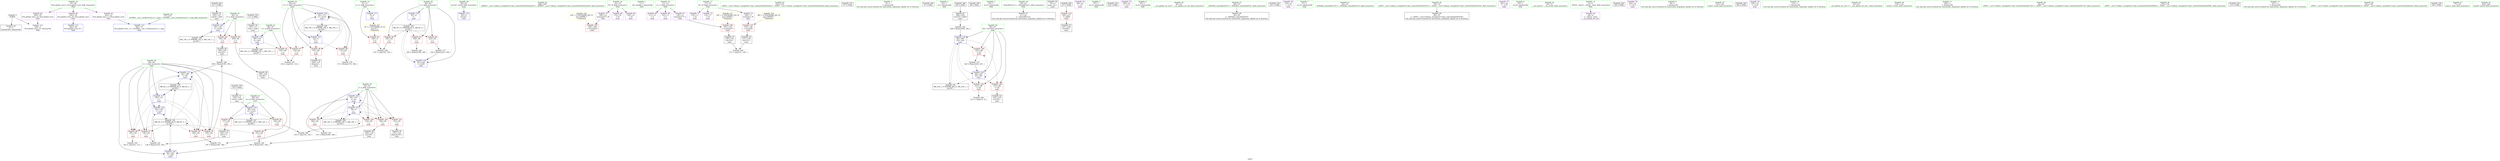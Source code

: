 digraph "SVFG" {
	label="SVFG";

	Node0x561697ccb290 [shape=record,color=grey,label="{NodeID: 0\nNullPtr}"];
	Node0x561697ccb290 -> Node0x561697ce3a50[style=solid];
	Node0x561697ccb290 -> Node0x561697ce4410[style=solid];
	Node0x561697ceca30 [shape=record,color=grey,label="{NodeID: 180\n196 = Binary(195, 194, )\n}"];
	Node0x561697ceca30 -> Node0x561697ce9f40[style=solid];
	Node0x561697ce4600 [shape=record,color=red,label="{NodeID: 97\n132\<--92\n\<--i7\nmain\n}"];
	Node0x561697ce4600 -> Node0x561697ced4b0[style=solid];
	Node0x561697cccc20 [shape=record,color=green,label="{NodeID: 14\n8\<--10\nn\<--n_field_insensitive\nGlob }"];
	Node0x561697cccc20 -> Node0x561697ce6aa0[style=solid];
	Node0x561697cccc20 -> Node0x561697ce4140[style=solid];
	Node0x561697ce8340 [shape=record,color=black,label="{NodeID: 194\nMR_6V_3 = PHI(MR_6V_4, MR_6V_2, )\npts\{83 \}\n}"];
	Node0x561697ce8340 -> Node0x561697ce6b70[style=dashed];
	Node0x561697ce8340 -> Node0x561697ce6c40[style=dashed];
	Node0x561697ce8340 -> Node0x561697ce6d10[style=dashed];
	Node0x561697ce8340 -> Node0x561697cea1b0[style=dashed];
	Node0x561697ce4140 [shape=record,color=blue,label="{NodeID: 111\n8\<--9\nn\<--\nGlob }"];
	Node0x561697ce4140 -> Node0x561697cf9280[style=dashed];
	Node0x561697ce2b00 [shape=record,color=green,label="{NodeID: 28\n80\<--81\nretval\<--retval_field_insensitive\nmain\n}"];
	Node0x561697ce2b00 -> Node0x561697ce9580[style=solid];
	Node0x561697ce9da0 [shape=record,color=blue,label="{NodeID: 125\n94\<--167\nj\<--inc\nmain\n}"];
	Node0x561697ce9da0 -> Node0x561697ce4870[style=dashed];
	Node0x561697ce9da0 -> Node0x561697ce4940[style=dashed];
	Node0x561697ce9da0 -> Node0x561697ce4a10[style=dashed];
	Node0x561697ce9da0 -> Node0x561697ce4ae0[style=dashed];
	Node0x561697ce9da0 -> Node0x561697ce9c00[style=dashed];
	Node0x561697ce9da0 -> Node0x561697ce9da0[style=dashed];
	Node0x561697ce9da0 -> Node0x561697cf6f80[style=dashed];
	Node0x561697ce3750 [shape=record,color=green,label="{NodeID: 42\n206\<--207\n_ZNKSt7__cxx1112basic_stringIcSt11char_traitsIcESaIcEE4sizeEv\<--_ZNKSt7__cxx1112basic_stringIcSt11char_traitsIcESaIcEE4sizeEv_field_insensitive\n}"];
	Node0x561697ce5420 [shape=record,color=black,label="{NodeID: 56\n153\<--152\nidxprom16\<--\nmain\n}"];
	Node0x561697d03c80 [shape=record,color=black,label="{NodeID: 236\n123 = PHI()\n}"];
	Node0x561697d03c80 -> Node0x561697ce5010[style=solid];
	Node0x561697ce5f80 [shape=record,color=purple,label="{NodeID: 70\n188\<--14\narrayidx27\<--R\nmain\n}"];
	Node0x561697ce5f80 -> Node0x561697ce3fa0[style=solid];
	Node0x561697ce6b70 [shape=record,color=red,label="{NodeID: 84\n105\<--82\n\<--i\nmain\n}"];
	Node0x561697ce6b70 -> Node0x561697ced630[style=solid];
	Node0x561697cca3a0 [shape=record,color=green,label="{NodeID: 1\n7\<--1\n__dso_handle\<--dummyObj\nGlob }"];
	Node0x561697cecbb0 [shape=record,color=grey,label="{NodeID: 181\n139 = Binary(136, 138, )\n}"];
	Node0x561697cecbb0 -> Node0x561697ce9b30[style=solid];
	Node0x561697ce46d0 [shape=record,color=red,label="{NodeID: 98\n147\<--92\n\<--i7\nmain\n}"];
	Node0x561697ce46d0 -> Node0x561697ce5280[style=solid];
	Node0x561697ce2160 [shape=record,color=green,label="{NodeID: 15\n11\<--13\nL\<--L_field_insensitive\nGlob }"];
	Node0x561697ce2160 -> Node0x561697ce5b70[style=solid];
	Node0x561697ce2160 -> Node0x561697ce5c40[style=solid];
	Node0x561697ce2160 -> Node0x561697ce5d10[style=solid];
	Node0x561697ce8430 [shape=record,color=black,label="{NodeID: 195\nMR_8V_2 = PHI(MR_8V_9, MR_8V_1, )\npts\{85 \}\n}"];
	Node0x561697ce8430 -> Node0x561697ce9720[style=dashed];
	Node0x561697ce4210 [shape=record,color=blue,label="{NodeID: 112\n262\<--36\nllvm.global_ctors_0\<--\nGlob }"];
	Node0x561697ce2bd0 [shape=record,color=green,label="{NodeID: 29\n82\<--83\ni\<--i_field_insensitive\nmain\n}"];
	Node0x561697ce2bd0 -> Node0x561697ce6b70[style=solid];
	Node0x561697ce2bd0 -> Node0x561697ce6c40[style=solid];
	Node0x561697ce2bd0 -> Node0x561697ce6d10[style=solid];
	Node0x561697ce2bd0 -> Node0x561697ce9650[style=solid];
	Node0x561697ce2bd0 -> Node0x561697cea1b0[style=solid];
	Node0x561697ce9e70 [shape=record,color=blue,label="{NodeID: 126\n92\<--173\ni7\<--inc22\nmain\n}"];
	Node0x561697ce9e70 -> Node0x561697ce4600[style=dashed];
	Node0x561697ce9e70 -> Node0x561697ce46d0[style=dashed];
	Node0x561697ce9e70 -> Node0x561697ce47a0[style=dashed];
	Node0x561697ce9e70 -> Node0x561697ce9e70[style=dashed];
	Node0x561697ce9e70 -> Node0x561697cf6a80[style=dashed];
	Node0x561697ce3850 [shape=record,color=green,label="{NodeID: 43\n218\<--219\n_ZNSt7__cxx1112basic_stringIcSt11char_traitsIcESaIcEEixEm\<--_ZNSt7__cxx1112basic_stringIcSt11char_traitsIcESaIcEEixEm_field_insensitive\n}"];
	Node0x561697ce54f0 [shape=record,color=black,label="{NodeID: 57\n156\<--155\nconv18\<--\nmain\n}"];
	Node0x561697ce54f0 -> Node0x561697ced330[style=solid];
	Node0x561697d03d80 [shape=record,color=black,label="{NodeID: 237\n177 = PHI()\n}"];
	Node0x561697ce6050 [shape=record,color=purple,label="{NodeID: 71\n110\<--17\n\<--N\nmain\n}"];
	Node0x561697ce6c40 [shape=record,color=red,label="{NodeID: 85\n199\<--82\n\<--i\nmain\n}"];
	Node0x561697ce6c40 -> Node0x561697ced030[style=solid];
	Node0x561697ccc870 [shape=record,color=green,label="{NodeID: 2\n9\<--1\n\<--dummyObj\nCan only get source location for instruction, argument, global var or function.}"];
	Node0x561697cecd30 [shape=record,color=grey,label="{NodeID: 182\n162 = Binary(161, 160, )\n}"];
	Node0x561697cecd30 -> Node0x561697ce9cd0[style=solid];
	Node0x561697ce47a0 [shape=record,color=red,label="{NodeID: 99\n172\<--92\n\<--i7\nmain\n}"];
	Node0x561697ce47a0 -> Node0x561697cec8b0[style=solid];
	Node0x561697ce21f0 [shape=record,color=green,label="{NodeID: 16\n14\<--16\nR\<--R_field_insensitive\nGlob }"];
	Node0x561697ce21f0 -> Node0x561697ce5de0[style=solid];
	Node0x561697ce21f0 -> Node0x561697ce5eb0[style=solid];
	Node0x561697ce21f0 -> Node0x561697ce5f80[style=solid];
	Node0x561697cf5b80 [shape=record,color=black,label="{NodeID: 196\nMR_10V_2 = PHI(MR_10V_3, MR_10V_1, )\npts\{87 \}\n}"];
	Node0x561697cf5b80 -> Node0x561697ce97f0[style=dashed];
	Node0x561697ce4310 [shape=record,color=blue,label="{NodeID: 113\n263\<--37\nllvm.global_ctors_1\<--_GLOBAL__sub_I_lordmonsoon_0_1.cpp\nGlob }"];
	Node0x561697ce2ca0 [shape=record,color=green,label="{NodeID: 30\n84\<--85\nv\<--v_field_insensitive\nmain\n}"];
	Node0x561697ce2ca0 -> Node0x561697ce6de0[style=solid];
	Node0x561697ce2ca0 -> Node0x561697ce6eb0[style=solid];
	Node0x561697ce2ca0 -> Node0x561697ce6f80[style=solid];
	Node0x561697ce2ca0 -> Node0x561697ce7050[style=solid];
	Node0x561697ce2ca0 -> Node0x561697ce7120[style=solid];
	Node0x561697ce2ca0 -> Node0x561697ce9720[style=solid];
	Node0x561697ce2ca0 -> Node0x561697ce9b30[style=solid];
	Node0x561697ce2ca0 -> Node0x561697ce9cd0[style=solid];
	Node0x561697ce2ca0 -> Node0x561697ce9f40[style=solid];
	Node0x561697ce9f40 [shape=record,color=blue,label="{NodeID: 127\n84\<--196\nv\<--div\nmain\n}"];
	Node0x561697ce9f40 -> Node0x561697ce6f80[style=dashed];
	Node0x561697ce9f40 -> Node0x561697ce7050[style=dashed];
	Node0x561697ce9f40 -> Node0x561697ce7120[style=dashed];
	Node0x561697ce9f40 -> Node0x561697ce9f40[style=dashed];
	Node0x561697ce9f40 -> Node0x561697ce8430[style=dashed];
	Node0x561697ce3950 [shape=record,color=green,label="{NodeID: 44\n37\<--257\n_GLOBAL__sub_I_lordmonsoon_0_1.cpp\<--_GLOBAL__sub_I_lordmonsoon_0_1.cpp_field_insensitive\n}"];
	Node0x561697ce3950 -> Node0x561697ce4310[style=solid];
	Node0x561697ce55c0 [shape=record,color=black,label="{NodeID: 58\n160\<--159\nconv20\<--\nmain\n}"];
	Node0x561697ce55c0 -> Node0x561697cecd30[style=solid];
	Node0x561697d03e50 [shape=record,color=black,label="{NodeID: 238\n47 = PHI()\n}"];
	Node0x561697ce6120 [shape=record,color=purple,label="{NodeID: 72\n116\<--17\n\<--N\nmain\n}"];
	Node0x561697ce6d10 [shape=record,color=red,label="{NodeID: 86\n233\<--82\n\<--i\nmain\n}"];
	Node0x561697ce6d10 -> Node0x561697cec5b0[style=solid];
	Node0x561697ccb5b0 [shape=record,color=green,label="{NodeID: 3\n23\<--1\n.str\<--dummyObj\nGlob }"];
	Node0x561697ceceb0 [shape=record,color=grey,label="{NodeID: 183\n209 = Binary(208, 168, )\n}"];
	Node0x561697ceceb0 -> Node0x561697cea010[style=solid];
	Node0x561697ce4870 [shape=record,color=red,label="{NodeID: 100\n143\<--94\n\<--j\nmain\n}"];
	Node0x561697ce4870 -> Node0x561697ced7b0[style=solid];
	Node0x561697ce2280 [shape=record,color=green,label="{NodeID: 17\n17\<--19\nN\<--N_field_insensitive\nGlob }"];
	Node0x561697ce2280 -> Node0x561697ce6050[style=solid];
	Node0x561697ce2280 -> Node0x561697ce6120[style=solid];
	Node0x561697ce2280 -> Node0x561697ce61f0[style=solid];
	Node0x561697cf6080 [shape=record,color=black,label="{NodeID: 197\nMR_12V_2 = PHI(MR_12V_3, MR_12V_1, )\npts\{89 \}\n}"];
	Node0x561697cf6080 -> Node0x561697ce98c0[style=dashed];
	Node0x561697ce4410 [shape=record,color=blue, style = dotted,label="{NodeID: 114\n264\<--3\nllvm.global_ctors_2\<--dummyVal\nGlob }"];
	Node0x561697ce2d70 [shape=record,color=green,label="{NodeID: 31\n86\<--87\na\<--a_field_insensitive\nmain\n}"];
	Node0x561697ce2d70 -> Node0x561697ce71f0[style=solid];
	Node0x561697ce2d70 -> Node0x561697ce97f0[style=solid];
	Node0x561697cea010 [shape=record,color=blue,label="{NodeID: 128\n96\<--209\ni32\<--sub\nmain\n}"];
	Node0x561697cea010 -> Node0x561697ce4bb0[style=dashed];
	Node0x561697cea010 -> Node0x561697ce4c80[style=dashed];
	Node0x561697cea010 -> Node0x561697ce3d30[style=dashed];
	Node0x561697cea010 -> Node0x561697cea0e0[style=dashed];
	Node0x561697cea010 -> Node0x561697cf7480[style=dashed];
	Node0x561697ce3a50 [shape=record,color=black,label="{NodeID: 45\n2\<--3\ndummyVal\<--dummyVal\n}"];
	Node0x561697ce5690 [shape=record,color=black,label="{NodeID: 59\n186\<--185\nconv26\<--\nmain\n}"];
	Node0x561697ce5690 -> Node0x561697cec430[style=solid];
	Node0x561697d03f20 [shape=record,color=black,label="{NodeID: 239\n68 = PHI()\n}"];
	Node0x561697ce61f0 [shape=record,color=purple,label="{NodeID: 73\n149\<--17\narrayidx\<--N\nmain\n}"];
	Node0x561697ce61f0 -> Node0x561697ce3e00[style=solid];
	Node0x561697ce6de0 [shape=record,color=red,label="{NodeID: 87\n136\<--84\n\<--v\nmain\n}"];
	Node0x561697ce6de0 -> Node0x561697cecbb0[style=solid];
	Node0x561697ccb6e0 [shape=record,color=green,label="{NodeID: 4\n25\<--1\n.str.2\<--dummyObj\nGlob }"];
	Node0x561697ced030 [shape=record,color=grey,label="{NodeID: 184\n200 = Binary(199, 168, )\n}"];
	Node0x561697ce4940 [shape=record,color=red,label="{NodeID: 101\n152\<--94\n\<--j\nmain\n}"];
	Node0x561697ce4940 -> Node0x561697ce5420[style=solid];
	Node0x561697ce2310 [shape=record,color=green,label="{NodeID: 18\n20\<--22\n_Z3ansB5cxx11\<--_Z3ansB5cxx11_field_insensitive\nGlob }"];
	Node0x561697ce2310 -> Node0x561697ce3c20[style=solid];
	Node0x561697cf6580 [shape=record,color=black,label="{NodeID: 198\nMR_14V_2 = PHI(MR_14V_3, MR_14V_1, )\npts\{91 \}\n}"];
	Node0x561697cf6580 -> Node0x561697ce9990[style=dashed];
	Node0x561697ce9580 [shape=record,color=blue,label="{NodeID: 115\n80\<--9\nretval\<--\nmain\n}"];
	Node0x561697ce2e40 [shape=record,color=green,label="{NodeID: 32\n88\<--89\nb\<--b_field_insensitive\nmain\n}"];
	Node0x561697ce2e40 -> Node0x561697ce72c0[style=solid];
	Node0x561697ce2e40 -> Node0x561697ce7390[style=solid];
	Node0x561697ce2e40 -> Node0x561697ce98c0[style=solid];
	Node0x561697cea0e0 [shape=record,color=blue,label="{NodeID: 129\n96\<--226\ni32\<--dec\nmain\n}"];
	Node0x561697cea0e0 -> Node0x561697ce4bb0[style=dashed];
	Node0x561697cea0e0 -> Node0x561697ce4c80[style=dashed];
	Node0x561697cea0e0 -> Node0x561697ce3d30[style=dashed];
	Node0x561697cea0e0 -> Node0x561697cea0e0[style=dashed];
	Node0x561697cea0e0 -> Node0x561697cf7480[style=dashed];
	Node0x561697ce3b50 [shape=record,color=black,label="{NodeID: 46\n79\<--9\nmain_ret\<--\nmain\n}"];
	Node0x561697ce5760 [shape=record,color=black,label="{NodeID: 60\n194\<--193\nconv29\<--\nmain\n}"];
	Node0x561697ce5760 -> Node0x561697ceca30[style=solid];
	Node0x561697d04020 [shape=record,color=black,label="{NodeID: 240\n217 = PHI()\n}"];
	Node0x561697d04020 -> Node0x561697ce4070[style=solid];
	Node0x561697ce62c0 [shape=record,color=purple,label="{NodeID: 74\n99\<--23\n\<--.str\nmain\n}"];
	Node0x561697ce6eb0 [shape=record,color=red,label="{NodeID: 88\n161\<--84\n\<--v\nmain\n}"];
	Node0x561697ce6eb0 -> Node0x561697cecd30[style=solid];
	Node0x561697ccb770 [shape=record,color=green,label="{NodeID: 5\n27\<--1\n.str.3\<--dummyObj\nGlob }"];
	Node0x561697ced1b0 [shape=record,color=grey,label="{NodeID: 185\n182 = cmp(181, 115, )\n}"];
	Node0x561697ce4a10 [shape=record,color=red,label="{NodeID: 102\n159\<--94\n\<--j\nmain\n}"];
	Node0x561697ce4a10 -> Node0x561697ce55c0[style=solid];
	Node0x561697ce23a0 [shape=record,color=green,label="{NodeID: 19\n35\<--39\nllvm.global_ctors\<--llvm.global_ctors_field_insensitive\nGlob }"];
	Node0x561697ce23a0 -> Node0x561697ce67a0[style=solid];
	Node0x561697ce23a0 -> Node0x561697ce68a0[style=solid];
	Node0x561697ce23a0 -> Node0x561697ce69a0[style=solid];
	Node0x561697cf6a80 [shape=record,color=black,label="{NodeID: 199\nMR_16V_2 = PHI(MR_16V_4, MR_16V_1, )\npts\{93 \}\n}"];
	Node0x561697cf6a80 -> Node0x561697ce9a60[style=dashed];
	Node0x561697ce9650 [shape=record,color=blue,label="{NodeID: 116\n82\<--9\ni\<--\nmain\n}"];
	Node0x561697ce9650 -> Node0x561697ce8340[style=dashed];
	Node0x561697ce2f10 [shape=record,color=green,label="{NodeID: 33\n90\<--91\nc\<--c_field_insensitive\nmain\n}"];
	Node0x561697ce2f10 -> Node0x561697ce7460[style=solid];
	Node0x561697ce2f10 -> Node0x561697ce4530[style=solid];
	Node0x561697ce2f10 -> Node0x561697ce9990[style=solid];
	Node0x561697cea1b0 [shape=record,color=blue,label="{NodeID: 130\n82\<--234\ni\<--inc46\nmain\n}"];
	Node0x561697cea1b0 -> Node0x561697ce8340[style=dashed];
	Node0x561697ce3c20 [shape=record,color=black,label="{NodeID: 47\n21\<--20\n\<--_Z3ansB5cxx11\nCan only get source location for instruction, argument, global var or function.}"];
	Node0x561697ce5830 [shape=record,color=black,label="{NodeID: 61\n208\<--205\nconv34\<--call33\nmain\n}"];
	Node0x561697ce5830 -> Node0x561697ceceb0[style=solid];
	Node0x561697d04180 [shape=record,color=black,label="{NodeID: 241\n223 = PHI()\n}"];
	Node0x561697ce6390 [shape=record,color=purple,label="{NodeID: 75\n109\<--25\n\<--.str.2\nmain\n}"];
	Node0x561697ce6f80 [shape=record,color=red,label="{NodeID: 89\n181\<--84\n\<--v\nmain\n}"];
	Node0x561697ce6f80 -> Node0x561697ced1b0[style=solid];
	Node0x561697ccbee0 [shape=record,color=green,label="{NodeID: 6\n29\<--1\n.str.4\<--dummyObj\nGlob }"];
	Node0x561697ced330 [shape=record,color=grey,label="{NodeID: 186\n157 = cmp(151, 156, )\n}"];
	Node0x561697ce4ae0 [shape=record,color=red,label="{NodeID: 103\n166\<--94\n\<--j\nmain\n}"];
	Node0x561697ce4ae0 -> Node0x561697cec730[style=solid];
	Node0x561697ce2430 [shape=record,color=green,label="{NodeID: 20\n40\<--41\n__cxx_global_var_init\<--__cxx_global_var_init_field_insensitive\n}"];
	Node0x561697cf6f80 [shape=record,color=black,label="{NodeID: 200\nMR_18V_2 = PHI(MR_18V_3, MR_18V_1, )\npts\{95 \}\n}"];
	Node0x561697cf6f80 -> Node0x561697ce9c00[style=dashed];
	Node0x561697cf6f80 -> Node0x561697cf6f80[style=dashed];
	Node0x561697ce9720 [shape=record,color=blue,label="{NodeID: 117\n84\<--115\nv\<--\nmain\n}"];
	Node0x561697ce9720 -> Node0x561697ce6de0[style=dashed];
	Node0x561697ce9720 -> Node0x561697ce6f80[style=dashed];
	Node0x561697ce9720 -> Node0x561697ce7050[style=dashed];
	Node0x561697ce9720 -> Node0x561697ce7120[style=dashed];
	Node0x561697ce9720 -> Node0x561697ce9b30[style=dashed];
	Node0x561697ce9720 -> Node0x561697ce9f40[style=dashed];
	Node0x561697ce9720 -> Node0x561697ce8430[style=dashed];
	Node0x561697ce2fe0 [shape=record,color=green,label="{NodeID: 34\n92\<--93\ni7\<--i7_field_insensitive\nmain\n}"];
	Node0x561697ce2fe0 -> Node0x561697ce4600[style=solid];
	Node0x561697ce2fe0 -> Node0x561697ce46d0[style=solid];
	Node0x561697ce2fe0 -> Node0x561697ce47a0[style=solid];
	Node0x561697ce2fe0 -> Node0x561697ce9a60[style=solid];
	Node0x561697ce2fe0 -> Node0x561697ce9e70[style=solid];
	Node0x561697ce4d40 [shape=record,color=black,label="{NodeID: 48\n48\<--49\n\<--_ZNSt8ios_base4InitD1Ev\nCan only get source location for instruction, argument, global var or function.}"];
	Node0x561697ce5900 [shape=record,color=black,label="{NodeID: 62\n216\<--215\nconv38\<--\nmain\n}"];
	Node0x561697d04250 [shape=record,color=black,label="{NodeID: 242\n231 = PHI()\n}"];
	Node0x561697ce6460 [shape=record,color=purple,label="{NodeID: 76\n176\<--27\n\<--.str.3\nmain\n}"];
	Node0x561697ce7050 [shape=record,color=red,label="{NodeID: 90\n184\<--84\n\<--v\nmain\n}"];
	Node0x561697ce7050 -> Node0x561697cec430[style=solid];
	Node0x561697ccbf70 [shape=record,color=green,label="{NodeID: 7\n31\<--1\n.str.5\<--dummyObj\nGlob }"];
	Node0x561697ced4b0 [shape=record,color=grey,label="{NodeID: 187\n134 = cmp(132, 133, )\n}"];
	Node0x561697ce4bb0 [shape=record,color=red,label="{NodeID: 104\n212\<--96\n\<--i32\nmain\n}"];
	Node0x561697ce4bb0 -> Node0x561697ced930[style=solid];
	Node0x561697ce24c0 [shape=record,color=green,label="{NodeID: 21\n44\<--45\n_ZNSt8ios_base4InitC1Ev\<--_ZNSt8ios_base4InitC1Ev_field_insensitive\n}"];
	Node0x561697cf7480 [shape=record,color=black,label="{NodeID: 201\nMR_20V_2 = PHI(MR_20V_4, MR_20V_1, )\npts\{97 \}\n}"];
	Node0x561697cf7480 -> Node0x561697cea010[style=dashed];
	Node0x561697ce97f0 [shape=record,color=blue,label="{NodeID: 118\n86\<--120\na\<--conv\nmain\n}"];
	Node0x561697ce97f0 -> Node0x561697ce71f0[style=dashed];
	Node0x561697ce97f0 -> Node0x561697cf5b80[style=dashed];
	Node0x561697ce30b0 [shape=record,color=green,label="{NodeID: 35\n94\<--95\nj\<--j_field_insensitive\nmain\n}"];
	Node0x561697ce30b0 -> Node0x561697ce4870[style=solid];
	Node0x561697ce30b0 -> Node0x561697ce4940[style=solid];
	Node0x561697ce30b0 -> Node0x561697ce4a10[style=solid];
	Node0x561697ce30b0 -> Node0x561697ce4ae0[style=solid];
	Node0x561697ce30b0 -> Node0x561697ce9c00[style=solid];
	Node0x561697ce30b0 -> Node0x561697ce9da0[style=solid];
	Node0x561697ce4e40 [shape=record,color=black,label="{NodeID: 49\n69\<--70\n\<--_ZNSt7__cxx1112basic_stringIcSt11char_traitsIcESaIcEED1Ev\nCan only get source location for instruction, argument, global var or function.}"];
	Node0x561697ce59d0 [shape=record,color=black,label="{NodeID: 63\n221\<--220\nconv40\<--\nmain\n}"];
	Node0x561697d04320 [shape=record,color=black,label="{NodeID: 243\n127 = PHI()\n}"];
	Node0x561697d04320 -> Node0x561697ce50e0[style=solid];
	Node0x561697ce6530 [shape=record,color=purple,label="{NodeID: 77\n201\<--29\n\<--.str.4\nmain\n}"];
	Node0x561697ce7120 [shape=record,color=red,label="{NodeID: 91\n195\<--84\n\<--v\nmain\n}"];
	Node0x561697ce7120 -> Node0x561697ceca30[style=solid];
	Node0x561697ccc000 [shape=record,color=green,label="{NodeID: 8\n33\<--1\n.str.6\<--dummyObj\nGlob }"];
	Node0x561697ced630 [shape=record,color=grey,label="{NodeID: 188\n107 = cmp(105, 106, )\n}"];
	Node0x561697ce4c80 [shape=record,color=red,label="{NodeID: 105\n215\<--96\n\<--i32\nmain\n}"];
	Node0x561697ce4c80 -> Node0x561697ce5900[style=solid];
	Node0x561697ce2590 [shape=record,color=green,label="{NodeID: 22\n50\<--51\n__cxa_atexit\<--__cxa_atexit_field_insensitive\n}"];
	Node0x561697ce98c0 [shape=record,color=blue,label="{NodeID: 119\n88\<--124\nb\<--conv4\nmain\n}"];
	Node0x561697ce98c0 -> Node0x561697ce72c0[style=dashed];
	Node0x561697ce98c0 -> Node0x561697ce7390[style=dashed];
	Node0x561697ce98c0 -> Node0x561697cf6080[style=dashed];
	Node0x561697ce3180 [shape=record,color=green,label="{NodeID: 36\n96\<--97\ni32\<--i32_field_insensitive\nmain\n}"];
	Node0x561697ce3180 -> Node0x561697ce4bb0[style=solid];
	Node0x561697ce3180 -> Node0x561697ce4c80[style=solid];
	Node0x561697ce3180 -> Node0x561697ce3d30[style=solid];
	Node0x561697ce3180 -> Node0x561697cea010[style=solid];
	Node0x561697ce3180 -> Node0x561697cea0e0[style=solid];
	Node0x561697ce4f40 [shape=record,color=black,label="{NodeID: 50\n120\<--117\nconv\<--call2\nmain\n}"];
	Node0x561697ce4f40 -> Node0x561697ce97f0[style=solid];
	Node0x561697ce5aa0 [shape=record,color=purple,label="{NodeID: 64\n46\<--4\n\<--_ZStL8__ioinit\n__cxx_global_var_init\n}"];
	Node0x561697d04480 [shape=record,color=black,label="{NodeID: 244\n190 = PHI()\n}"];
	Node0x561697ce6600 [shape=record,color=purple,label="{NodeID: 78\n222\<--31\n\<--.str.5\nmain\n}"];
	Node0x561697cec2b0 [shape=record,color=grey,label="{NodeID: 175\n226 = Binary(225, 227, )\n}"];
	Node0x561697cec2b0 -> Node0x561697cea0e0[style=solid];
	Node0x561697ce71f0 [shape=record,color=red,label="{NodeID: 92\n133\<--86\n\<--a\nmain\n}"];
	Node0x561697ce71f0 -> Node0x561697ced4b0[style=solid];
	Node0x561697ccc090 [shape=record,color=green,label="{NodeID: 9\n36\<--1\n\<--dummyObj\nCan only get source location for instruction, argument, global var or function.}"];
	Node0x561697ced7b0 [shape=record,color=grey,label="{NodeID: 189\n145 = cmp(143, 144, )\n}"];
	Node0x561697ce3d30 [shape=record,color=red,label="{NodeID: 106\n225\<--96\n\<--i32\nmain\n}"];
	Node0x561697ce3d30 -> Node0x561697cec2b0[style=solid];
	Node0x561697ce2660 [shape=record,color=green,label="{NodeID: 23\n49\<--55\n_ZNSt8ios_base4InitD1Ev\<--_ZNSt8ios_base4InitD1Ev_field_insensitive\n}"];
	Node0x561697ce2660 -> Node0x561697ce4d40[style=solid];
	Node0x561697ce9990 [shape=record,color=blue,label="{NodeID: 120\n90\<--128\nc\<--conv6\nmain\n}"];
	Node0x561697ce9990 -> Node0x561697ce7460[style=dashed];
	Node0x561697ce9990 -> Node0x561697ce4530[style=dashed];
	Node0x561697ce9990 -> Node0x561697cf6580[style=dashed];
	Node0x561697ce3250 [shape=record,color=green,label="{NodeID: 37\n101\<--102\nscanf\<--scanf_field_insensitive\n}"];
	Node0x561697cfa580 [shape=record,color=yellow,style=double,label="{NodeID: 217\n22V_1 = ENCHI(MR_22V_0)\npts\{130000 \}\nFun[main]}"];
	Node0x561697cfa580 -> Node0x561697ce3ed0[style=dashed];
	Node0x561697ce5010 [shape=record,color=black,label="{NodeID: 51\n124\<--123\nconv4\<--call3\nmain\n}"];
	Node0x561697ce5010 -> Node0x561697ce98c0[style=solid];
	Node0x561697ce5b70 [shape=record,color=purple,label="{NodeID: 65\n111\<--11\n\<--L\nmain\n}"];
	Node0x561697d04550 [shape=record,color=black,label="{NodeID: 245\n202 = PHI()\n}"];
	Node0x561697ce66d0 [shape=record,color=purple,label="{NodeID: 79\n230\<--33\n\<--.str.6\nmain\n}"];
	Node0x561697cec430 [shape=record,color=grey,label="{NodeID: 176\n187 = Binary(184, 186, )\n}"];
	Node0x561697ce72c0 [shape=record,color=red,label="{NodeID: 93\n137\<--88\n\<--b\nmain\n}"];
	Node0x561697ce72c0 -> Node0x561697ce51b0[style=solid];
	Node0x561697ccc160 [shape=record,color=green,label="{NodeID: 10\n115\<--1\n\<--dummyObj\nCan only get source location for instruction, argument, global var or function.}"];
	Node0x561697ced930 [shape=record,color=grey,label="{NodeID: 190\n213 = cmp(212, 9, )\n}"];
	Node0x561697ce3e00 [shape=record,color=red,label="{NodeID: 107\n150\<--149\n\<--arrayidx\nmain\n}"];
	Node0x561697ce3e00 -> Node0x561697ce5350[style=solid];
	Node0x561697ce2730 [shape=record,color=green,label="{NodeID: 24\n62\<--63\n__cxx_global_var_init.1\<--__cxx_global_var_init.1_field_insensitive\n}"];
	Node0x561697ce9a60 [shape=record,color=blue,label="{NodeID: 121\n92\<--9\ni7\<--\nmain\n}"];
	Node0x561697ce9a60 -> Node0x561697ce4600[style=dashed];
	Node0x561697ce9a60 -> Node0x561697ce46d0[style=dashed];
	Node0x561697ce9a60 -> Node0x561697ce47a0[style=dashed];
	Node0x561697ce9a60 -> Node0x561697ce9e70[style=dashed];
	Node0x561697ce9a60 -> Node0x561697cf6a80[style=dashed];
	Node0x561697ce3350 [shape=record,color=green,label="{NodeID: 38\n118\<--119\nstrlen\<--strlen_field_insensitive\n}"];
	Node0x561697cfa660 [shape=record,color=yellow,style=double,label="{NodeID: 218\n24V_1 = ENCHI(MR_24V_0)\npts\{160000 \}\nFun[main]}"];
	Node0x561697cfa660 -> Node0x561697ce3fa0[style=dashed];
	Node0x561697ce50e0 [shape=record,color=black,label="{NodeID: 52\n128\<--127\nconv6\<--call5\nmain\n}"];
	Node0x561697ce50e0 -> Node0x561697ce9990[style=solid];
	Node0x561697ce5c40 [shape=record,color=purple,label="{NodeID: 66\n122\<--11\n\<--L\nmain\n}"];
	Node0x561697d04620 [shape=record,color=black,label="{NodeID: 246\n205 = PHI()\n}"];
	Node0x561697d04620 -> Node0x561697ce5830[style=solid];
	Node0x561697ce67a0 [shape=record,color=purple,label="{NodeID: 80\n262\<--35\nllvm.global_ctors_0\<--llvm.global_ctors\nGlob }"];
	Node0x561697ce67a0 -> Node0x561697ce4210[style=solid];
	Node0x561697cec5b0 [shape=record,color=grey,label="{NodeID: 177\n234 = Binary(233, 168, )\n}"];
	Node0x561697cec5b0 -> Node0x561697cea1b0[style=solid];
	Node0x561697ce7390 [shape=record,color=red,label="{NodeID: 94\n144\<--88\n\<--b\nmain\n}"];
	Node0x561697ce7390 -> Node0x561697ced7b0[style=solid];
	Node0x561697ccc9b0 [shape=record,color=green,label="{NodeID: 11\n168\<--1\n\<--dummyObj\nCan only get source location for instruction, argument, global var or function.}"];
	Node0x561697ce3ed0 [shape=record,color=red,label="{NodeID: 108\n155\<--154\n\<--arrayidx17\nmain\n}"];
	Node0x561697ce3ed0 -> Node0x561697ce54f0[style=solid];
	Node0x561697ce2800 [shape=record,color=green,label="{NodeID: 25\n66\<--67\n_ZNSt7__cxx1112basic_stringIcSt11char_traitsIcESaIcEEC1Ev\<--_ZNSt7__cxx1112basic_stringIcSt11char_traitsIcESaIcEEC1Ev_field_insensitive\n}"];
	Node0x561697ce9b30 [shape=record,color=blue,label="{NodeID: 122\n84\<--139\nv\<--mul\nmain\n}"];
	Node0x561697ce9b30 -> Node0x561697ce7940[style=dashed];
	Node0x561697ce3450 [shape=record,color=green,label="{NodeID: 39\n178\<--179\n_ZNSt7__cxx1112basic_stringIcSt11char_traitsIcESaIcEEaSEPKc\<--_ZNSt7__cxx1112basic_stringIcSt11char_traitsIcESaIcEEaSEPKc_field_insensitive\n}"];
	Node0x561697cfa740 [shape=record,color=yellow,style=double,label="{NodeID: 219\n26V_1 = ENCHI(MR_26V_0)\npts\{190000 \}\nFun[main]}"];
	Node0x561697cfa740 -> Node0x561697ce3e00[style=dashed];
	Node0x561697ce51b0 [shape=record,color=black,label="{NodeID: 53\n138\<--137\nconv11\<--\nmain\n}"];
	Node0x561697ce51b0 -> Node0x561697cecbb0[style=solid];
	Node0x561697d03920 [shape=record,color=black,label="{NodeID: 233\n113 = PHI()\n}"];
	Node0x561697ce5d10 [shape=record,color=purple,label="{NodeID: 67\n154\<--11\narrayidx17\<--L\nmain\n}"];
	Node0x561697ce5d10 -> Node0x561697ce3ed0[style=solid];
	Node0x561697ce68a0 [shape=record,color=purple,label="{NodeID: 81\n263\<--35\nllvm.global_ctors_1\<--llvm.global_ctors\nGlob }"];
	Node0x561697ce68a0 -> Node0x561697ce4310[style=solid];
	Node0x561697cec730 [shape=record,color=grey,label="{NodeID: 178\n167 = Binary(166, 168, )\n}"];
	Node0x561697cec730 -> Node0x561697ce9da0[style=solid];
	Node0x561697ce7460 [shape=record,color=red,label="{NodeID: 95\n185\<--90\n\<--c\nmain\n}"];
	Node0x561697ce7460 -> Node0x561697ce5690[style=solid];
	Node0x561697ccca80 [shape=record,color=green,label="{NodeID: 12\n227\<--1\n\<--dummyObj\nCan only get source location for instruction, argument, global var or function.}"];
	Node0x561697ce7940 [shape=record,color=black,label="{NodeID: 192\nMR_8V_6 = PHI(MR_8V_8, MR_8V_5, )\npts\{85 \}\n}"];
	Node0x561697ce7940 -> Node0x561697ce6de0[style=dashed];
	Node0x561697ce7940 -> Node0x561697ce6eb0[style=dashed];
	Node0x561697ce7940 -> Node0x561697ce6f80[style=dashed];
	Node0x561697ce7940 -> Node0x561697ce7050[style=dashed];
	Node0x561697ce7940 -> Node0x561697ce7120[style=dashed];
	Node0x561697ce7940 -> Node0x561697ce9b30[style=dashed];
	Node0x561697ce7940 -> Node0x561697ce9cd0[style=dashed];
	Node0x561697ce7940 -> Node0x561697ce9f40[style=dashed];
	Node0x561697ce7940 -> Node0x561697ce7940[style=dashed];
	Node0x561697ce7940 -> Node0x561697ce8430[style=dashed];
	Node0x561697ce3fa0 [shape=record,color=red,label="{NodeID: 109\n189\<--188\n\<--arrayidx27\nmain\n}"];
	Node0x561697ce2900 [shape=record,color=green,label="{NodeID: 26\n70\<--74\n_ZNSt7__cxx1112basic_stringIcSt11char_traitsIcESaIcEED1Ev\<--_ZNSt7__cxx1112basic_stringIcSt11char_traitsIcESaIcEED1Ev_field_insensitive\n}"];
	Node0x561697ce2900 -> Node0x561697ce4e40[style=solid];
	Node0x561697ce9c00 [shape=record,color=blue,label="{NodeID: 123\n94\<--9\nj\<--\nmain\n}"];
	Node0x561697ce9c00 -> Node0x561697ce4870[style=dashed];
	Node0x561697ce9c00 -> Node0x561697ce4940[style=dashed];
	Node0x561697ce9c00 -> Node0x561697ce4a10[style=dashed];
	Node0x561697ce9c00 -> Node0x561697ce4ae0[style=dashed];
	Node0x561697ce9c00 -> Node0x561697ce9c00[style=dashed];
	Node0x561697ce9c00 -> Node0x561697ce9da0[style=dashed];
	Node0x561697ce9c00 -> Node0x561697cf6f80[style=dashed];
	Node0x561697ce3550 [shape=record,color=green,label="{NodeID: 40\n191\<--192\n_ZNSt7__cxx1112basic_stringIcSt11char_traitsIcESaIcEEpLEc\<--_ZNSt7__cxx1112basic_stringIcSt11char_traitsIcESaIcEEpLEc_field_insensitive\n}"];
	Node0x561697ce5280 [shape=record,color=black,label="{NodeID: 54\n148\<--147\nidxprom\<--\nmain\n}"];
	Node0x561697d03a20 [shape=record,color=black,label="{NodeID: 234\n100 = PHI()\n}"];
	Node0x561697ce5de0 [shape=record,color=purple,label="{NodeID: 68\n112\<--14\n\<--R\nmain\n}"];
	Node0x561697ce69a0 [shape=record,color=purple,label="{NodeID: 82\n264\<--35\nllvm.global_ctors_2\<--llvm.global_ctors\nGlob }"];
	Node0x561697ce69a0 -> Node0x561697ce4410[style=solid];
	Node0x561697cec8b0 [shape=record,color=grey,label="{NodeID: 179\n173 = Binary(172, 168, )\n}"];
	Node0x561697cec8b0 -> Node0x561697ce9e70[style=solid];
	Node0x561697ce4530 [shape=record,color=red,label="{NodeID: 96\n193\<--90\n\<--c\nmain\n}"];
	Node0x561697ce4530 -> Node0x561697ce5760[style=solid];
	Node0x561697cccb50 [shape=record,color=green,label="{NodeID: 13\n4\<--6\n_ZStL8__ioinit\<--_ZStL8__ioinit_field_insensitive\nGlob }"];
	Node0x561697cccb50 -> Node0x561697ce5aa0[style=solid];
	Node0x561697ce4070 [shape=record,color=red,label="{NodeID: 110\n220\<--217\n\<--call39\nmain\n}"];
	Node0x561697ce4070 -> Node0x561697ce59d0[style=solid];
	Node0x561697ce2a00 [shape=record,color=green,label="{NodeID: 27\n77\<--78\nmain\<--main_field_insensitive\n}"];
	Node0x561697cf9280 [shape=record,color=yellow,style=double,label="{NodeID: 207\n2V_1 = ENCHI(MR_2V_0)\npts\{10 \}\nFun[main]}"];
	Node0x561697cf9280 -> Node0x561697ce6aa0[style=dashed];
	Node0x561697ce9cd0 [shape=record,color=blue,label="{NodeID: 124\n84\<--162\nv\<--add\nmain\n}"];
	Node0x561697ce9cd0 -> Node0x561697ce7940[style=dashed];
	Node0x561697ce3650 [shape=record,color=green,label="{NodeID: 41\n203\<--204\nprintf\<--printf_field_insensitive\n}"];
	Node0x561697ce5350 [shape=record,color=black,label="{NodeID: 55\n151\<--150\nconv15\<--\nmain\n}"];
	Node0x561697ce5350 -> Node0x561697ced330[style=solid];
	Node0x561697d03b20 [shape=record,color=black,label="{NodeID: 235\n117 = PHI()\n}"];
	Node0x561697d03b20 -> Node0x561697ce4f40[style=solid];
	Node0x561697ce5eb0 [shape=record,color=purple,label="{NodeID: 69\n126\<--14\n\<--R\nmain\n}"];
	Node0x561697ce6aa0 [shape=record,color=red,label="{NodeID: 83\n106\<--8\n\<--n\nmain\n}"];
	Node0x561697ce6aa0 -> Node0x561697ced630[style=solid];
}
